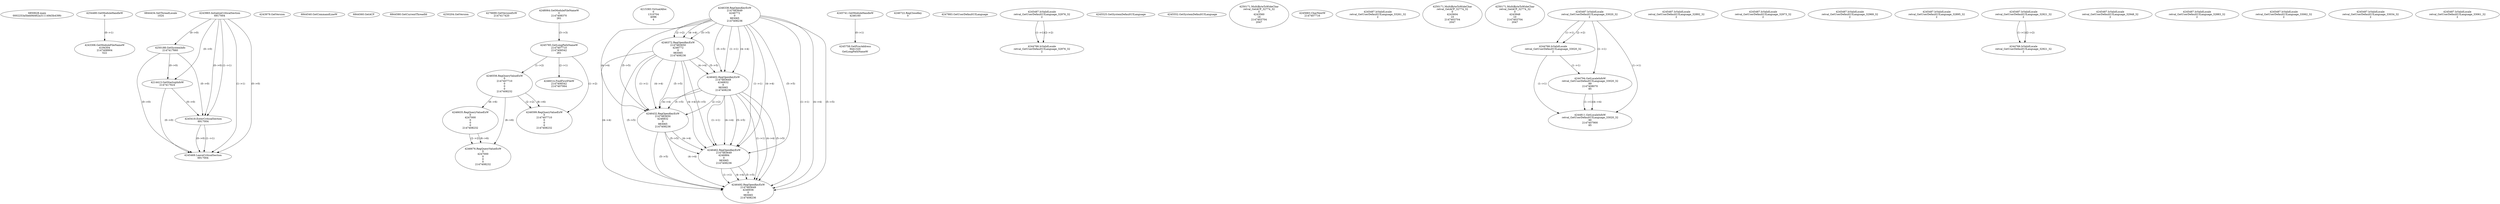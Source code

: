// Global SCDG with merge call
digraph {
	0 [label="6850628.main
0002253a5beb9d462a311149d3b439fc"]
	1 [label="4254480.GetModuleHandleW
0"]
	2 [label="6844434.SetThreadLocale
1024"]
	3 [label="4243965.InitializeCriticalSection
6917004"]
	4 [label="4243979.GetVersion
"]
	5 [label="4250188.GetSystemInfo
2147417660"]
	3 -> 5 [label="(0-->0)"]
	6 [label="6844540.GetCommandLineW
"]
	7 [label="4214413.GetStartupInfoW
2147417624"]
	3 -> 7 [label="(0-->0)"]
	5 -> 7 [label="(0-->0)"]
	8 [label="6844560.GetACP
"]
	9 [label="6844580.GetCurrentThreadId
"]
	10 [label="4250204.GetVersion
"]
	11 [label="4276690.GetVersionExW
2147417420"]
	12 [label="4243306.GetModuleFileNameW
4194304
2147408904
522"]
	1 -> 12 [label="(0-->1)"]
	13 [label="4248064.GetModuleFileNameW
0
2147408370
261"]
	14 [label="4215383.VirtualAlloc
0
1310704
4096
4"]
	15 [label="4246338.RegOpenKeyExW
2147483649
4246772
0
983065
2147408236"]
	16 [label="4246372.RegOpenKeyExW
2147483650
4246772
0
983065
2147408236"]
	15 -> 16 [label="(2-->2)"]
	15 -> 16 [label="(4-->4)"]
	15 -> 16 [label="(5-->5)"]
	17 [label="4245741.GetModuleHandleW
4246160"]
	18 [label="4245758.GetProcAddress
9441320
GetLongPathNameW"]
	17 -> 18 [label="(0-->1)"]
	19 [label="4245785.GetLongPathNameW
2147407710
2147406542
261"]
	13 -> 19 [label="(3-->3)"]
	20 [label="4246556.RegQueryValueExW
0
2147407710
0
0
0
2147408232"]
	19 -> 20 [label="(1-->2)"]
	21 [label="4246635.RegQueryValueExW
0
4247000
0
0
0
2147408232"]
	20 -> 21 [label="(6-->6)"]
	22 [label="4246722.RegCloseKey
0"]
	23 [label="4247883.GetUserDefaultUILanguage
"]
	24 [label="4245418.EnterCriticalSection
6917004"]
	3 -> 24 [label="(1-->1)"]
	3 -> 24 [label="(0-->0)"]
	5 -> 24 [label="(0-->0)"]
	7 -> 24 [label="(0-->0)"]
	25 [label="4245469.LeaveCriticalSection
6917004"]
	3 -> 25 [label="(1-->1)"]
	24 -> 25 [label="(1-->1)"]
	3 -> 25 [label="(0-->0)"]
	5 -> 25 [label="(0-->0)"]
	7 -> 25 [label="(0-->0)"]
	24 -> 25 [label="(0-->0)"]
	26 [label="4245487.IsValidLocale
retval_GetUserDefaultUILanguage_32976_32
2"]
	27 [label="4244766.IsValidLocale
retval_GetUserDefaultUILanguage_32976_32
2"]
	26 -> 27 [label="(1-->1)"]
	26 -> 27 [label="(2-->2)"]
	28 [label="4245525.GetSystemDefaultUILanguage
"]
	29 [label="4245552.GetSystemDefaultUILanguage
"]
	30 [label="4250171.MultiByteToWideChar
retval_GetACP_32774_32
0
4243560
16
2147403704
2047"]
	31 [label="4246402.RegOpenKeyExW
2147483649
4246832
0
983065
2147408236"]
	15 -> 31 [label="(1-->1)"]
	15 -> 31 [label="(4-->4)"]
	16 -> 31 [label="(4-->4)"]
	15 -> 31 [label="(5-->5)"]
	16 -> 31 [label="(5-->5)"]
	32 [label="4245683.CharNextW
2147407716"]
	33 [label="4246014.FindFirstFileW
2147406542
2147407064"]
	19 -> 33 [label="(2-->1)"]
	34 [label="4245487.IsValidLocale
retval_GetUserDefaultUILanguage_33261_32
2"]
	35 [label="4250171.MultiByteToWideChar
retval_GetACP_32774_32
0
4243604
10
2147403704
2047"]
	36 [label="4250171.MultiByteToWideChar
retval_GetACP_32774_32
0
4243948
10
2147403704
2047"]
	37 [label="4246432.RegOpenKeyExW
2147483650
4246832
0
983065
2147408236"]
	16 -> 37 [label="(1-->1)"]
	31 -> 37 [label="(2-->2)"]
	15 -> 37 [label="(4-->4)"]
	16 -> 37 [label="(4-->4)"]
	31 -> 37 [label="(4-->4)"]
	15 -> 37 [label="(5-->5)"]
	16 -> 37 [label="(5-->5)"]
	31 -> 37 [label="(5-->5)"]
	38 [label="4246462.RegOpenKeyExW
2147483649
4246884
0
983065
2147408236"]
	15 -> 38 [label="(1-->1)"]
	31 -> 38 [label="(1-->1)"]
	15 -> 38 [label="(4-->4)"]
	16 -> 38 [label="(4-->4)"]
	31 -> 38 [label="(4-->4)"]
	37 -> 38 [label="(4-->4)"]
	15 -> 38 [label="(5-->5)"]
	16 -> 38 [label="(5-->5)"]
	31 -> 38 [label="(5-->5)"]
	37 -> 38 [label="(5-->5)"]
	39 [label="4245487.IsValidLocale
retval_GetUserDefaultUILanguage_33020_32
2"]
	40 [label="4244766.IsValidLocale
retval_GetUserDefaultUILanguage_33020_32
2"]
	39 -> 40 [label="(1-->1)"]
	39 -> 40 [label="(2-->2)"]
	41 [label="4244794.GetLocaleInfoW
retval_GetUserDefaultUILanguage_33020_32
89
2147408070
85"]
	39 -> 41 [label="(1-->1)"]
	40 -> 41 [label="(1-->1)"]
	42 [label="4244811.GetLocaleInfoW
retval_GetUserDefaultUILanguage_33020_32
90
2147407900
85"]
	39 -> 42 [label="(1-->1)"]
	40 -> 42 [label="(1-->1)"]
	41 -> 42 [label="(1-->1)"]
	41 -> 42 [label="(4-->4)"]
	43 [label="4246676.RegQueryValueExW
0
4247000
0
0
0
2147408232"]
	21 -> 43 [label="(2-->2)"]
	20 -> 43 [label="(6-->6)"]
	21 -> 43 [label="(6-->6)"]
	44 [label="4245487.IsValidLocale
retval_GetUserDefaultUILanguage_32892_32
2"]
	45 [label="4245487.IsValidLocale
retval_GetUserDefaultUILanguage_32973_32
2"]
	46 [label="4245487.IsValidLocale
retval_GetUserDefaultUILanguage_32969_32
2"]
	47 [label="4245487.IsValidLocale
retval_GetUserDefaultUILanguage_32895_32
2"]
	48 [label="4245487.IsValidLocale
retval_GetUserDefaultUILanguage_32921_32
2"]
	49 [label="4245487.IsValidLocale
retval_GetUserDefaultUILanguage_32948_32
2"]
	50 [label="4246492.RegOpenKeyExW
2147483649
4246936
0
983065
2147408236"]
	15 -> 50 [label="(1-->1)"]
	31 -> 50 [label="(1-->1)"]
	38 -> 50 [label="(1-->1)"]
	15 -> 50 [label="(4-->4)"]
	16 -> 50 [label="(4-->4)"]
	31 -> 50 [label="(4-->4)"]
	37 -> 50 [label="(4-->4)"]
	38 -> 50 [label="(4-->4)"]
	15 -> 50 [label="(5-->5)"]
	16 -> 50 [label="(5-->5)"]
	31 -> 50 [label="(5-->5)"]
	37 -> 50 [label="(5-->5)"]
	38 -> 50 [label="(5-->5)"]
	51 [label="4245487.IsValidLocale
retval_GetUserDefaultUILanguage_32883_32
2"]
	52 [label="4246599.RegQueryValueExW
0
2147407710
0
0
0
2147408232"]
	19 -> 52 [label="(1-->2)"]
	20 -> 52 [label="(2-->2)"]
	20 -> 52 [label="(6-->6)"]
	53 [label="4245487.IsValidLocale
retval_GetUserDefaultUILanguage_33062_32
2"]
	54 [label="4244766.IsValidLocale
retval_GetUserDefaultUILanguage_32921_32
2"]
	48 -> 54 [label="(1-->1)"]
	48 -> 54 [label="(2-->2)"]
	55 [label="4245487.IsValidLocale
retval_GetUserDefaultUILanguage_33034_32
2"]
	56 [label="4245487.IsValidLocale
retval_GetUserDefaultUILanguage_33061_32
2"]
}
